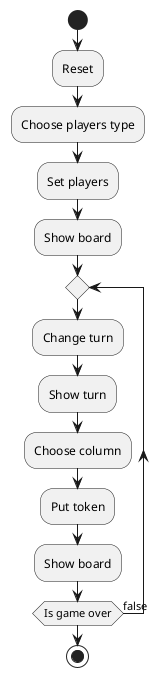 @startuml "Activity Diagram - Play"

start
:Reset;
:Choose players type;
:Set players;
:Show board;
repeat
:Change turn;
:Show turn;
:Choose column;
:Put token;
:Show board;
repeat while (Is game over) is (false)
stop
@enduml
